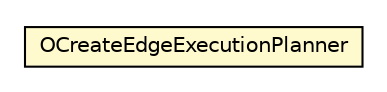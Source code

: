 #!/usr/local/bin/dot
#
# Class diagram 
# Generated by UMLGraph version R5_6-24-gf6e263 (http://www.umlgraph.org/)
#

digraph G {
	edge [fontname="Helvetica",fontsize=10,labelfontname="Helvetica",labelfontsize=10];
	node [fontname="Helvetica",fontsize=10,shape=plaintext];
	nodesep=0.25;
	ranksep=0.5;
	// com.orientechnologies.orient.core.sql.executor.OCreateEdgeExecutionPlanner
	c2366310 [label=<<table title="com.orientechnologies.orient.core.sql.executor.OCreateEdgeExecutionPlanner" border="0" cellborder="1" cellspacing="0" cellpadding="2" port="p" bgcolor="lemonChiffon" href="./OCreateEdgeExecutionPlanner.html">
		<tr><td><table border="0" cellspacing="0" cellpadding="1">
<tr><td align="center" balign="center"> OCreateEdgeExecutionPlanner </td></tr>
		</table></td></tr>
		</table>>, URL="./OCreateEdgeExecutionPlanner.html", fontname="Helvetica", fontcolor="black", fontsize=10.0];
}

